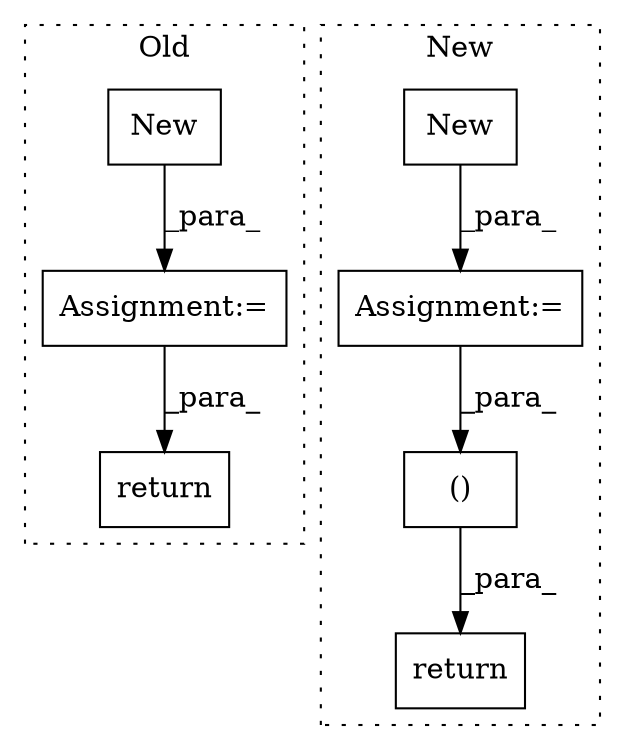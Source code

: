digraph G {
subgraph cluster0 {
1 [label="return" a="41" s="1710" l="12" shape="box"];
6 [label="Assignment:=" a="7" s="1423" l="1" shape="box"];
7 [label="New" a="32" s="1431" l="5" shape="box"];
label = "Old";
style="dotted";
}
subgraph cluster1 {
2 [label="New" a="32" s="1077,1094" l="4,1" shape="box"];
3 [label="return" a="41" s="1294" l="12" shape="box"];
4 [label="Assignment:=" a="7" s="1060" l="1" shape="box"];
5 [label="()" a="106" s="1306" l="52" shape="box"];
label = "New";
style="dotted";
}
2 -> 4 [label="_para_"];
4 -> 5 [label="_para_"];
5 -> 3 [label="_para_"];
6 -> 1 [label="_para_"];
7 -> 6 [label="_para_"];
}